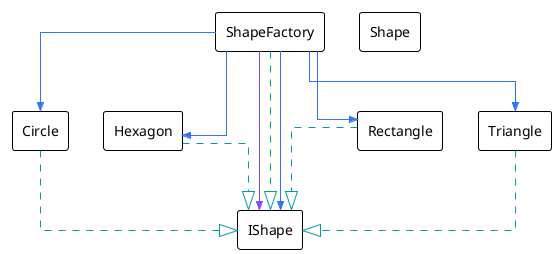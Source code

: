 @startuml

!theme plain
top to bottom direction
skinparam linetype ortho

rectangle Circle
rectangle Hexagon
rectangle IShape
rectangle Rectangle
rectangle Shape
rectangle ShapeFactory
rectangle Triangle

Circle        -[#039ba1,dashed]-^  IShape       
Hexagon       -[#039ba1,dashed]-^  IShape       
Rectangle     -[#039ba1,dashed]-^  IShape       
ShapeFactory  -[#3574f0,plain]->>  Circle       
ShapeFactory  -[#3574f0,plain]->>  Hexagon      
ShapeFactory  -[#834df0,plain]->>  IShape       
ShapeFactory  -[#039ba1,dashed]-^  IShape       
ShapeFactory  -[#3574f0,plain]->>  IShape       
ShapeFactory  -[#3574f0,plain]->>  Rectangle    
ShapeFactory  -[#3574f0,plain]->>  Triangle     
Triangle      -[#039ba1,dashed]-^  IShape       
@enduml
